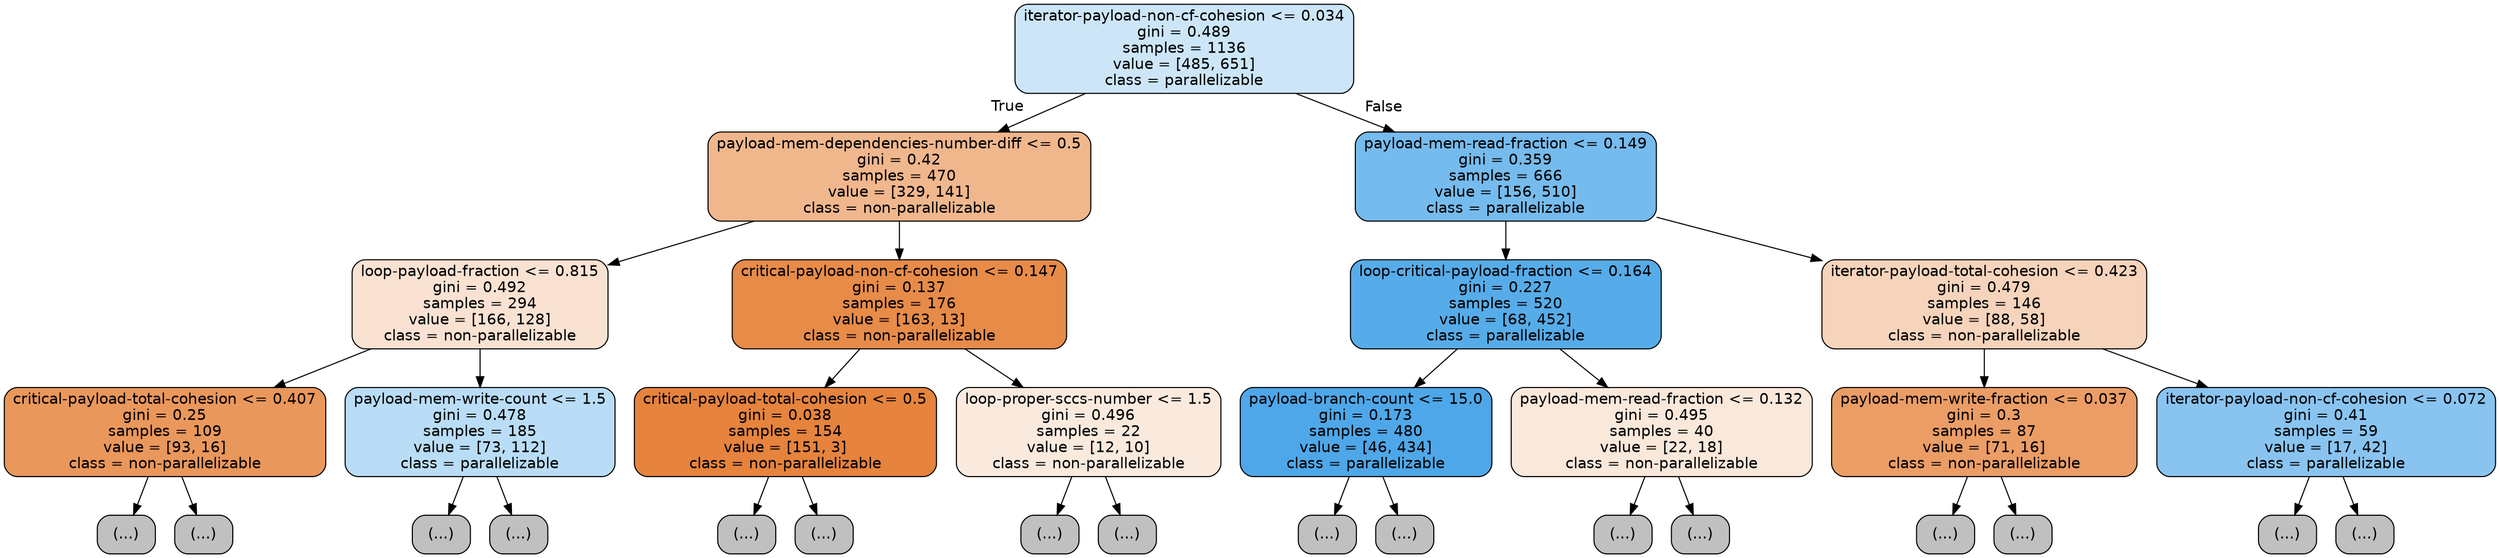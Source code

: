 digraph Tree {
node [shape=box, style="filled, rounded", color="black", fontname=helvetica] ;
edge [fontname=helvetica] ;
0 [label="iterator-payload-non-cf-cohesion <= 0.034\ngini = 0.489\nsamples = 1136\nvalue = [485, 651]\nclass = parallelizable", fillcolor="#399de541"] ;
1 [label="payload-mem-dependencies-number-diff <= 0.5\ngini = 0.42\nsamples = 470\nvalue = [329, 141]\nclass = non-parallelizable", fillcolor="#e5813992"] ;
0 -> 1 [labeldistance=2.5, labelangle=45, headlabel="True"] ;
2 [label="loop-payload-fraction <= 0.815\ngini = 0.492\nsamples = 294\nvalue = [166, 128]\nclass = non-parallelizable", fillcolor="#e581393a"] ;
1 -> 2 ;
3 [label="critical-payload-total-cohesion <= 0.407\ngini = 0.25\nsamples = 109\nvalue = [93, 16]\nclass = non-parallelizable", fillcolor="#e58139d3"] ;
2 -> 3 ;
4 [label="(...)", fillcolor="#C0C0C0"] ;
3 -> 4 ;
27 [label="(...)", fillcolor="#C0C0C0"] ;
3 -> 27 ;
28 [label="payload-mem-write-count <= 1.5\ngini = 0.478\nsamples = 185\nvalue = [73, 112]\nclass = parallelizable", fillcolor="#399de559"] ;
2 -> 28 ;
29 [label="(...)", fillcolor="#C0C0C0"] ;
28 -> 29 ;
52 [label="(...)", fillcolor="#C0C0C0"] ;
28 -> 52 ;
67 [label="critical-payload-non-cf-cohesion <= 0.147\ngini = 0.137\nsamples = 176\nvalue = [163, 13]\nclass = non-parallelizable", fillcolor="#e58139eb"] ;
1 -> 67 ;
68 [label="critical-payload-total-cohesion <= 0.5\ngini = 0.038\nsamples = 154\nvalue = [151, 3]\nclass = non-parallelizable", fillcolor="#e58139fa"] ;
67 -> 68 ;
69 [label="(...)", fillcolor="#C0C0C0"] ;
68 -> 69 ;
78 [label="(...)", fillcolor="#C0C0C0"] ;
68 -> 78 ;
81 [label="loop-proper-sccs-number <= 1.5\ngini = 0.496\nsamples = 22\nvalue = [12, 10]\nclass = non-parallelizable", fillcolor="#e581392a"] ;
67 -> 81 ;
82 [label="(...)", fillcolor="#C0C0C0"] ;
81 -> 82 ;
89 [label="(...)", fillcolor="#C0C0C0"] ;
81 -> 89 ;
90 [label="payload-mem-read-fraction <= 0.149\ngini = 0.359\nsamples = 666\nvalue = [156, 510]\nclass = parallelizable", fillcolor="#399de5b1"] ;
0 -> 90 [labeldistance=2.5, labelangle=-45, headlabel="False"] ;
91 [label="loop-critical-payload-fraction <= 0.164\ngini = 0.227\nsamples = 520\nvalue = [68, 452]\nclass = parallelizable", fillcolor="#399de5d9"] ;
90 -> 91 ;
92 [label="payload-branch-count <= 15.0\ngini = 0.173\nsamples = 480\nvalue = [46, 434]\nclass = parallelizable", fillcolor="#399de5e4"] ;
91 -> 92 ;
93 [label="(...)", fillcolor="#C0C0C0"] ;
92 -> 93 ;
150 [label="(...)", fillcolor="#C0C0C0"] ;
92 -> 150 ;
155 [label="payload-mem-read-fraction <= 0.132\ngini = 0.495\nsamples = 40\nvalue = [22, 18]\nclass = non-parallelizable", fillcolor="#e581392e"] ;
91 -> 155 ;
156 [label="(...)", fillcolor="#C0C0C0"] ;
155 -> 156 ;
169 [label="(...)", fillcolor="#C0C0C0"] ;
155 -> 169 ;
170 [label="iterator-payload-total-cohesion <= 0.423\ngini = 0.479\nsamples = 146\nvalue = [88, 58]\nclass = non-parallelizable", fillcolor="#e5813957"] ;
90 -> 170 ;
171 [label="payload-mem-write-fraction <= 0.037\ngini = 0.3\nsamples = 87\nvalue = [71, 16]\nclass = non-parallelizable", fillcolor="#e58139c6"] ;
170 -> 171 ;
172 [label="(...)", fillcolor="#C0C0C0"] ;
171 -> 172 ;
173 [label="(...)", fillcolor="#C0C0C0"] ;
171 -> 173 ;
186 [label="iterator-payload-non-cf-cohesion <= 0.072\ngini = 0.41\nsamples = 59\nvalue = [17, 42]\nclass = parallelizable", fillcolor="#399de598"] ;
170 -> 186 ;
187 [label="(...)", fillcolor="#C0C0C0"] ;
186 -> 187 ;
192 [label="(...)", fillcolor="#C0C0C0"] ;
186 -> 192 ;
}
